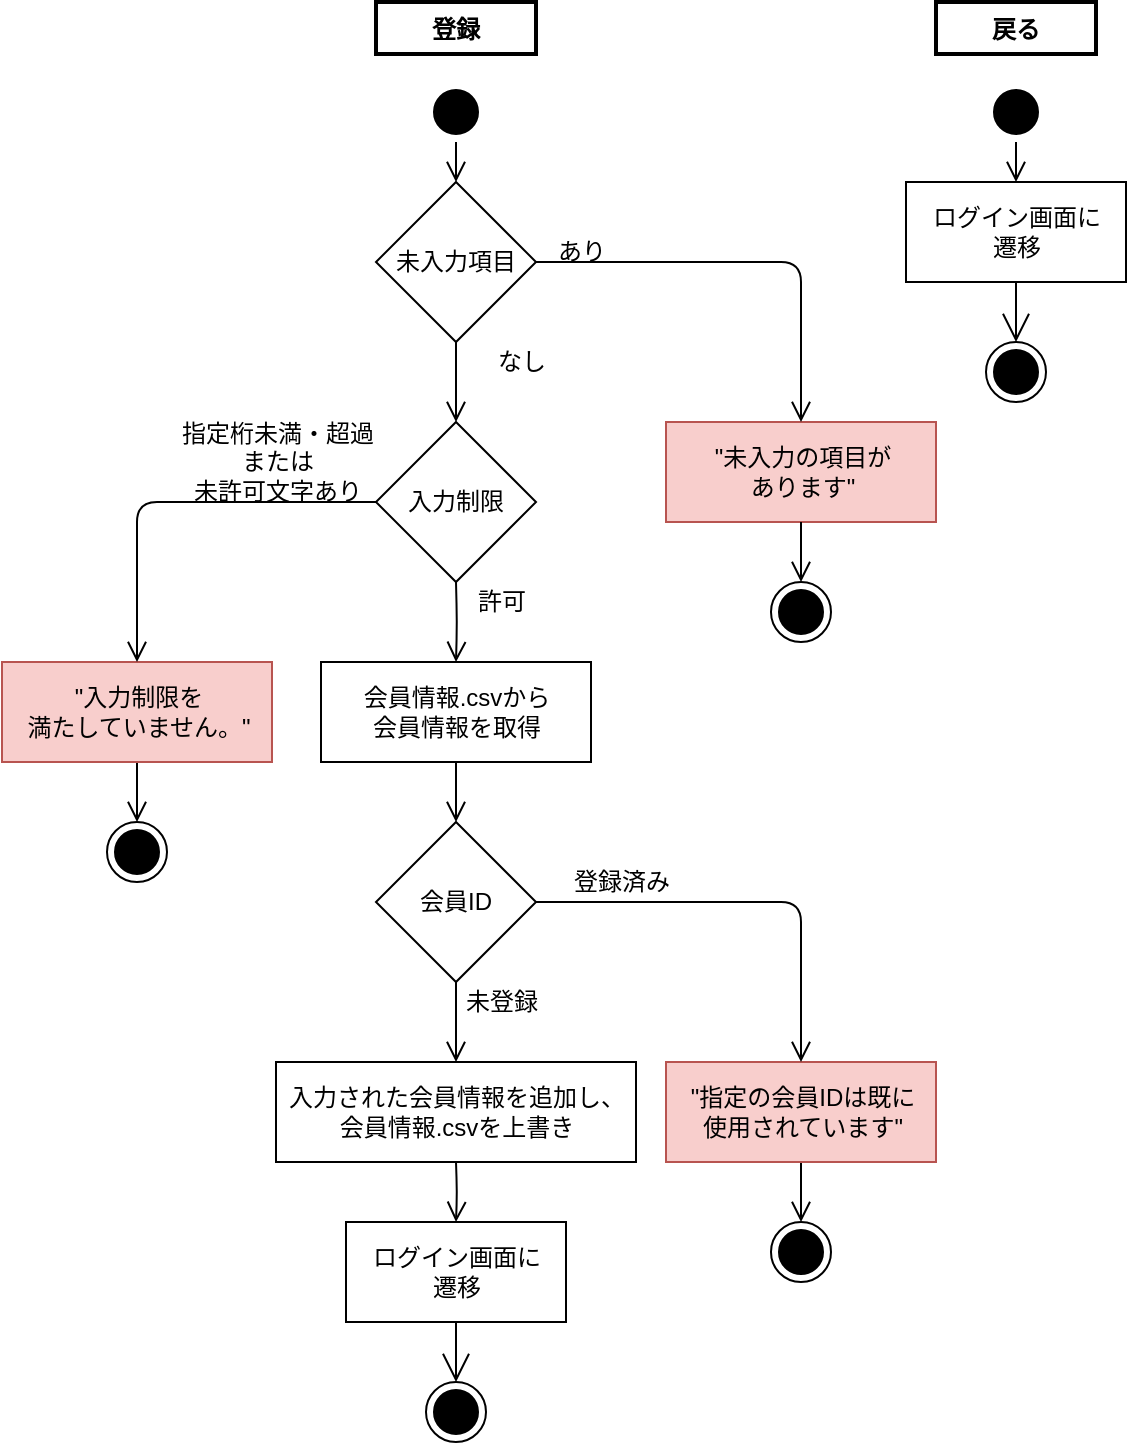 <mxfile>
    <diagram id="0CyZ9hpLL_LhONk1vg9H" name="ページ1">
        <mxGraphModel dx="1608" dy="1171" grid="1" gridSize="10" guides="1" tooltips="1" connect="1" arrows="1" fold="1" page="1" pageScale="1" pageWidth="827" pageHeight="1169" background="#ffffff" math="0" shadow="0">
            <root>
                <mxCell id="0"/>
                <mxCell id="1" parent="0"/>
                <mxCell id="10" value="登録" style="text;align=center;fontStyle=1;verticalAlign=middle;spacingLeft=3;spacingRight=3;strokeColor=#000000;rotatable=0;points=[[0,0.5],[1,0.5]];portConstraint=eastwest;fontColor=#000000;fillColor=#FFFFFF;strokeWidth=2;" parent="1" vertex="1">
                    <mxGeometry x="280" y="30" width="80" height="26" as="geometry"/>
                </mxCell>
                <mxCell id="11" value="" style="ellipse;html=1;shape=startState;fillColor=#000000;strokeColor=#000000;" parent="1" vertex="1">
                    <mxGeometry x="305" y="70" width="30" height="30" as="geometry"/>
                </mxCell>
                <mxCell id="14" value="未入力項目" style="rhombus;whiteSpace=wrap;html=1;fillColor=#FFFFFF;strokeColor=#000000;fontColor=#000000;" parent="1" vertex="1">
                    <mxGeometry x="280" y="120" width="80" height="80" as="geometry"/>
                </mxCell>
                <mxCell id="18" value="" style="edgeStyle=orthogonalEdgeStyle;html=1;verticalAlign=bottom;endArrow=open;endSize=8;strokeColor=#000000;entryX=0.5;entryY=0;entryDx=0;entryDy=0;exitX=0.5;exitY=1;exitDx=0;exitDy=0;" parent="1" source="11" target="14" edge="1">
                    <mxGeometry relative="1" as="geometry">
                        <mxPoint x="169" y="130" as="targetPoint"/>
                        <mxPoint x="169" y="110" as="sourcePoint"/>
                    </mxGeometry>
                </mxCell>
                <mxCell id="19" value="" style="edgeStyle=orthogonalEdgeStyle;html=1;verticalAlign=bottom;endArrow=open;endSize=8;strokeColor=#000000;entryX=0.5;entryY=0;entryDx=0;entryDy=0;" parent="1" edge="1">
                    <mxGeometry relative="1" as="geometry">
                        <mxPoint x="320" y="240" as="targetPoint"/>
                        <mxPoint x="320" y="200" as="sourcePoint"/>
                    </mxGeometry>
                </mxCell>
                <mxCell id="21" value="&quot;未入力の項目が&lt;br&gt;あります&quot;" style="html=1;fillColor=#f8cecc;strokeColor=#b85450;fontColor=#000000;" parent="1" vertex="1">
                    <mxGeometry x="425" y="240" width="135" height="50" as="geometry"/>
                </mxCell>
                <mxCell id="22" value="" style="edgeStyle=orthogonalEdgeStyle;html=1;verticalAlign=bottom;endArrow=open;endSize=8;strokeColor=#000000;entryX=0.5;entryY=0;entryDx=0;entryDy=0;exitX=1;exitY=0.5;exitDx=0;exitDy=0;" parent="1" source="14" target="21" edge="1">
                    <mxGeometry relative="1" as="geometry">
                        <mxPoint x="330" y="250" as="targetPoint"/>
                        <mxPoint x="330" y="210" as="sourcePoint"/>
                    </mxGeometry>
                </mxCell>
                <mxCell id="23" value="" style="ellipse;html=1;shape=endState;fillColor=#000000;strokeColor=#000000;fontColor=#000000;" parent="1" vertex="1">
                    <mxGeometry x="477.5" y="320" width="30" height="30" as="geometry"/>
                </mxCell>
                <mxCell id="24" value="" style="edgeStyle=orthogonalEdgeStyle;html=1;verticalAlign=bottom;endArrow=open;endSize=8;strokeColor=#000000;entryX=0.5;entryY=0;entryDx=0;entryDy=0;exitX=0.5;exitY=1;exitDx=0;exitDy=0;" parent="1" source="21" target="23" edge="1">
                    <mxGeometry relative="1" as="geometry">
                        <mxPoint x="593" y="380" as="targetPoint"/>
                        <mxPoint x="593" y="350" as="sourcePoint"/>
                    </mxGeometry>
                </mxCell>
                <mxCell id="39" value="あり" style="text;html=1;strokeColor=none;fillColor=none;align=center;verticalAlign=middle;whiteSpace=wrap;rounded=0;fontColor=#000000;" parent="1" vertex="1">
                    <mxGeometry x="320" y="140" width="126" height="30" as="geometry"/>
                </mxCell>
                <mxCell id="43" value="なし" style="text;html=1;strokeColor=none;fillColor=none;align=center;verticalAlign=middle;whiteSpace=wrap;rounded=0;fontColor=#000000;" parent="1" vertex="1">
                    <mxGeometry x="330" y="200" width="46" height="20" as="geometry"/>
                </mxCell>
                <mxCell id="48" value="" style="ellipse;html=1;shape=startState;fillColor=#000000;strokeColor=#000000;" parent="1" vertex="1">
                    <mxGeometry x="585" y="70" width="30" height="30" as="geometry"/>
                </mxCell>
                <mxCell id="49" value="" style="edgeStyle=orthogonalEdgeStyle;html=1;verticalAlign=bottom;endArrow=open;endSize=8;strokeColor=#000000;" parent="1" source="48" target="50" edge="1">
                    <mxGeometry relative="1" as="geometry">
                        <mxPoint x="601" y="160" as="targetPoint"/>
                    </mxGeometry>
                </mxCell>
                <mxCell id="50" value="ログイン画面に&lt;br&gt;遷移" style="html=1;fillColor=#FFFFFF;fontColor=#000000;strokeColor=#000000;" parent="1" vertex="1">
                    <mxGeometry x="545" y="120" width="110" height="50" as="geometry"/>
                </mxCell>
                <mxCell id="51" value="戻る" style="text;align=center;fontStyle=1;verticalAlign=middle;spacingLeft=3;spacingRight=3;strokeColor=#000000;rotatable=0;points=[[0,0.5],[1,0.5]];portConstraint=eastwest;fontColor=#000000;fillColor=#FFFFFF;strokeWidth=2;" parent="1" vertex="1">
                    <mxGeometry x="560" y="30" width="80" height="26" as="geometry"/>
                </mxCell>
                <mxCell id="52" value="" style="ellipse;html=1;shape=endState;fillColor=#000000;strokeColor=#000000;fontColor=#000000;" parent="1" vertex="1">
                    <mxGeometry x="585" y="200" width="30" height="30" as="geometry"/>
                </mxCell>
                <mxCell id="53" value="" style="endArrow=open;endFill=1;endSize=12;html=1;strokeColor=#000000;fontColor=#000000;exitX=0.5;exitY=1;exitDx=0;exitDy=0;entryX=0.5;entryY=0;entryDx=0;entryDy=0;" parent="1" source="50" target="52" edge="1">
                    <mxGeometry width="160" relative="1" as="geometry">
                        <mxPoint x="771" y="540" as="sourcePoint"/>
                        <mxPoint x="931" y="540" as="targetPoint"/>
                    </mxGeometry>
                </mxCell>
                <mxCell id="54" value="入力制限" style="rhombus;whiteSpace=wrap;html=1;fillColor=#FFFFFF;strokeColor=#000000;fontColor=#000000;" vertex="1" parent="1">
                    <mxGeometry x="280" y="240" width="80" height="80" as="geometry"/>
                </mxCell>
                <mxCell id="55" value="" style="edgeStyle=orthogonalEdgeStyle;html=1;verticalAlign=bottom;endArrow=open;endSize=8;strokeColor=#000000;entryX=0.5;entryY=0;entryDx=0;entryDy=0;exitX=0.5;exitY=1;exitDx=0;exitDy=0;" edge="1" source="57" target="56" parent="1">
                    <mxGeometry relative="1" as="geometry">
                        <mxPoint x="261" y="500" as="targetPoint"/>
                        <mxPoint x="261" y="470" as="sourcePoint"/>
                    </mxGeometry>
                </mxCell>
                <mxCell id="56" value="" style="ellipse;html=1;shape=endState;fillColor=#000000;strokeColor=#000000;fontColor=#000000;" vertex="1" parent="1">
                    <mxGeometry x="145.5" y="440" width="30" height="30" as="geometry"/>
                </mxCell>
                <mxCell id="57" value="&quot;入力制限を&lt;br&gt;満たしていません。&quot;" style="html=1;fillColor=#f8cecc;strokeColor=#b85450;fontColor=#000000;" vertex="1" parent="1">
                    <mxGeometry x="93" y="360" width="135" height="50" as="geometry"/>
                </mxCell>
                <mxCell id="60" value="" style="edgeStyle=orthogonalEdgeStyle;html=1;verticalAlign=bottom;endArrow=open;endSize=8;strokeColor=#000000;entryX=0.5;entryY=0;entryDx=0;entryDy=0;exitX=0;exitY=0.5;exitDx=0;exitDy=0;" edge="1" parent="1" source="54" target="57">
                    <mxGeometry relative="1" as="geometry">
                        <mxPoint x="330" y="250" as="targetPoint"/>
                        <mxPoint x="330" y="210" as="sourcePoint"/>
                    </mxGeometry>
                </mxCell>
                <mxCell id="61" value="指定桁未満・超過&lt;br&gt;または&lt;br&gt;未許可文字あり" style="text;html=1;strokeColor=none;fillColor=none;align=center;verticalAlign=middle;whiteSpace=wrap;rounded=0;fontColor=#000000;" vertex="1" parent="1">
                    <mxGeometry x="157" y="250" width="148" height="20" as="geometry"/>
                </mxCell>
                <mxCell id="62" value="会員ID" style="rhombus;whiteSpace=wrap;html=1;fillColor=#FFFFFF;strokeColor=#000000;fontColor=#000000;" vertex="1" parent="1">
                    <mxGeometry x="280" y="440" width="80" height="80" as="geometry"/>
                </mxCell>
                <mxCell id="63" value="" style="edgeStyle=orthogonalEdgeStyle;html=1;verticalAlign=bottom;endArrow=open;endSize=8;strokeColor=#000000;" edge="1" parent="1" target="69">
                    <mxGeometry relative="1" as="geometry">
                        <mxPoint x="330" y="250" as="targetPoint"/>
                        <mxPoint x="320" y="320" as="sourcePoint"/>
                    </mxGeometry>
                </mxCell>
                <mxCell id="64" value="許可" style="text;html=1;strokeColor=none;fillColor=none;align=center;verticalAlign=middle;whiteSpace=wrap;rounded=0;fontColor=#000000;" vertex="1" parent="1">
                    <mxGeometry x="320" y="320" width="46" height="20" as="geometry"/>
                </mxCell>
                <mxCell id="65" value="" style="edgeStyle=orthogonalEdgeStyle;html=1;verticalAlign=bottom;endArrow=open;endSize=8;strokeColor=#000000;entryX=0.5;entryY=0;entryDx=0;entryDy=0;exitX=0.5;exitY=1;exitDx=0;exitDy=0;" edge="1" source="67" target="66" parent="1">
                    <mxGeometry relative="1" as="geometry">
                        <mxPoint x="593" y="700" as="targetPoint"/>
                        <mxPoint x="593" y="670" as="sourcePoint"/>
                    </mxGeometry>
                </mxCell>
                <mxCell id="66" value="" style="ellipse;html=1;shape=endState;fillColor=#000000;strokeColor=#000000;fontColor=#000000;" vertex="1" parent="1">
                    <mxGeometry x="477.5" y="640" width="30" height="30" as="geometry"/>
                </mxCell>
                <mxCell id="67" value="&quot;指定の会員IDは既に&lt;br&gt;使用されています&quot;" style="html=1;fillColor=#f8cecc;strokeColor=#b85450;fontColor=#000000;" vertex="1" parent="1">
                    <mxGeometry x="425" y="560" width="135" height="50" as="geometry"/>
                </mxCell>
                <mxCell id="68" value="" style="edgeStyle=orthogonalEdgeStyle;html=1;verticalAlign=bottom;endArrow=open;endSize=8;strokeColor=#000000;entryX=0.5;entryY=0;entryDx=0;entryDy=0;exitX=1;exitY=0.5;exitDx=0;exitDy=0;" edge="1" parent="1" source="62" target="67">
                    <mxGeometry relative="1" as="geometry">
                        <mxPoint x="170.5" y="450" as="targetPoint"/>
                        <mxPoint x="290" y="370" as="sourcePoint"/>
                    </mxGeometry>
                </mxCell>
                <mxCell id="69" value="会員情報.csvから&lt;br&gt;会員情報を取得" style="html=1;fillColor=#FFFFFF;fontColor=#000000;strokeColor=#000000;" vertex="1" parent="1">
                    <mxGeometry x="252.5" y="360" width="135" height="50" as="geometry"/>
                </mxCell>
                <mxCell id="70" value="" style="edgeStyle=orthogonalEdgeStyle;html=1;verticalAlign=bottom;endArrow=open;endSize=8;strokeColor=#000000;entryX=0.5;entryY=0;entryDx=0;entryDy=0;" edge="1" parent="1" source="69" target="62">
                    <mxGeometry relative="1" as="geometry">
                        <mxPoint x="170.5" y="450" as="targetPoint"/>
                        <mxPoint x="170.5" y="420" as="sourcePoint"/>
                    </mxGeometry>
                </mxCell>
                <mxCell id="71" value="登録済み" style="text;html=1;strokeColor=none;fillColor=none;align=center;verticalAlign=middle;whiteSpace=wrap;rounded=0;fontColor=#000000;" vertex="1" parent="1">
                    <mxGeometry x="366" y="460" width="74" height="20" as="geometry"/>
                </mxCell>
                <mxCell id="72" value="入力された会員情報を追加し、&lt;br&gt;会員情報.csvを上書き" style="html=1;fillColor=#FFFFFF;fontColor=#000000;strokeColor=#000000;" vertex="1" parent="1">
                    <mxGeometry x="230" y="560" width="180" height="50" as="geometry"/>
                </mxCell>
                <mxCell id="73" value="" style="edgeStyle=orthogonalEdgeStyle;html=1;verticalAlign=bottom;endArrow=open;endSize=8;strokeColor=#000000;entryX=0.5;entryY=0;entryDx=0;entryDy=0;exitX=0.5;exitY=1;exitDx=0;exitDy=0;" edge="1" parent="1" source="62" target="72">
                    <mxGeometry relative="1" as="geometry">
                        <mxPoint x="330" y="450" as="targetPoint"/>
                        <mxPoint x="330" y="420" as="sourcePoint"/>
                    </mxGeometry>
                </mxCell>
                <mxCell id="76" value="ログイン画面に&lt;br&gt;遷移" style="html=1;fillColor=#FFFFFF;fontColor=#000000;strokeColor=#000000;" vertex="1" parent="1">
                    <mxGeometry x="265" y="640" width="110" height="50" as="geometry"/>
                </mxCell>
                <mxCell id="77" value="" style="ellipse;html=1;shape=endState;fillColor=#000000;strokeColor=#000000;fontColor=#000000;" vertex="1" parent="1">
                    <mxGeometry x="305" y="720" width="30" height="30" as="geometry"/>
                </mxCell>
                <mxCell id="78" value="" style="endArrow=open;endFill=1;endSize=12;html=1;strokeColor=#000000;fontColor=#000000;exitX=0.5;exitY=1;exitDx=0;exitDy=0;entryX=0.5;entryY=0;entryDx=0;entryDy=0;" edge="1" parent="1" source="76" target="77">
                    <mxGeometry width="160" relative="1" as="geometry">
                        <mxPoint x="491" y="1060" as="sourcePoint"/>
                        <mxPoint x="651" y="1060" as="targetPoint"/>
                    </mxGeometry>
                </mxCell>
                <mxCell id="79" value="" style="edgeStyle=orthogonalEdgeStyle;html=1;verticalAlign=bottom;endArrow=open;endSize=8;strokeColor=#000000;entryX=0.5;entryY=0;entryDx=0;entryDy=0;" edge="1" parent="1" target="76">
                    <mxGeometry relative="1" as="geometry">
                        <mxPoint x="330" y="570" as="targetPoint"/>
                        <mxPoint x="320" y="610" as="sourcePoint"/>
                    </mxGeometry>
                </mxCell>
                <mxCell id="80" value="未登録" style="text;html=1;strokeColor=none;fillColor=none;align=center;verticalAlign=middle;whiteSpace=wrap;rounded=0;fontColor=#000000;" vertex="1" parent="1">
                    <mxGeometry x="306" y="520" width="74" height="20" as="geometry"/>
                </mxCell>
            </root>
        </mxGraphModel>
    </diagram>
</mxfile>
